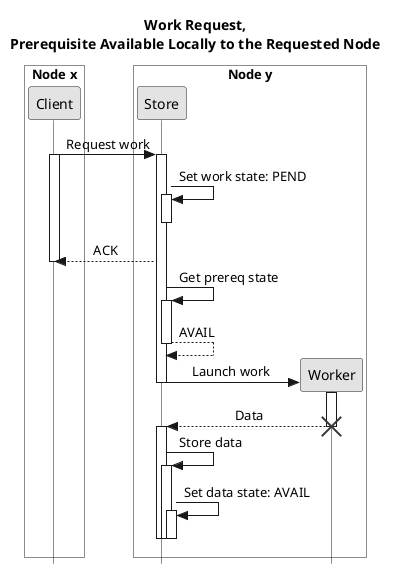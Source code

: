 @startuml
skinparam monochrome true
skinparam shadowing false
skinparam style strictuml
skinparam LifelineStrategy nosolid
skinparam sequenceMessageAlign center
title Work Request,\nPrerequisite Available Locally to the Requested Node

box "Node x" #ffffff
participant Client as client
end box
box "Node y" #ffffff
participant Store as store
participant Worker as worker
end box

client -> store ++: Request work
activate client
store -> store ++--: Set work state: PEND
store --> client: ACK
deactivate client
store -> store ++: Get prereq state
return AVAIL
store -> worker **: Launch work
deactivate store
activate worker
return Data
destroy worker
activate store
store -> store ++: Store data
store -> store ++--: Set data state: AVAIL
deactivate store
deactivate store
@enduml
